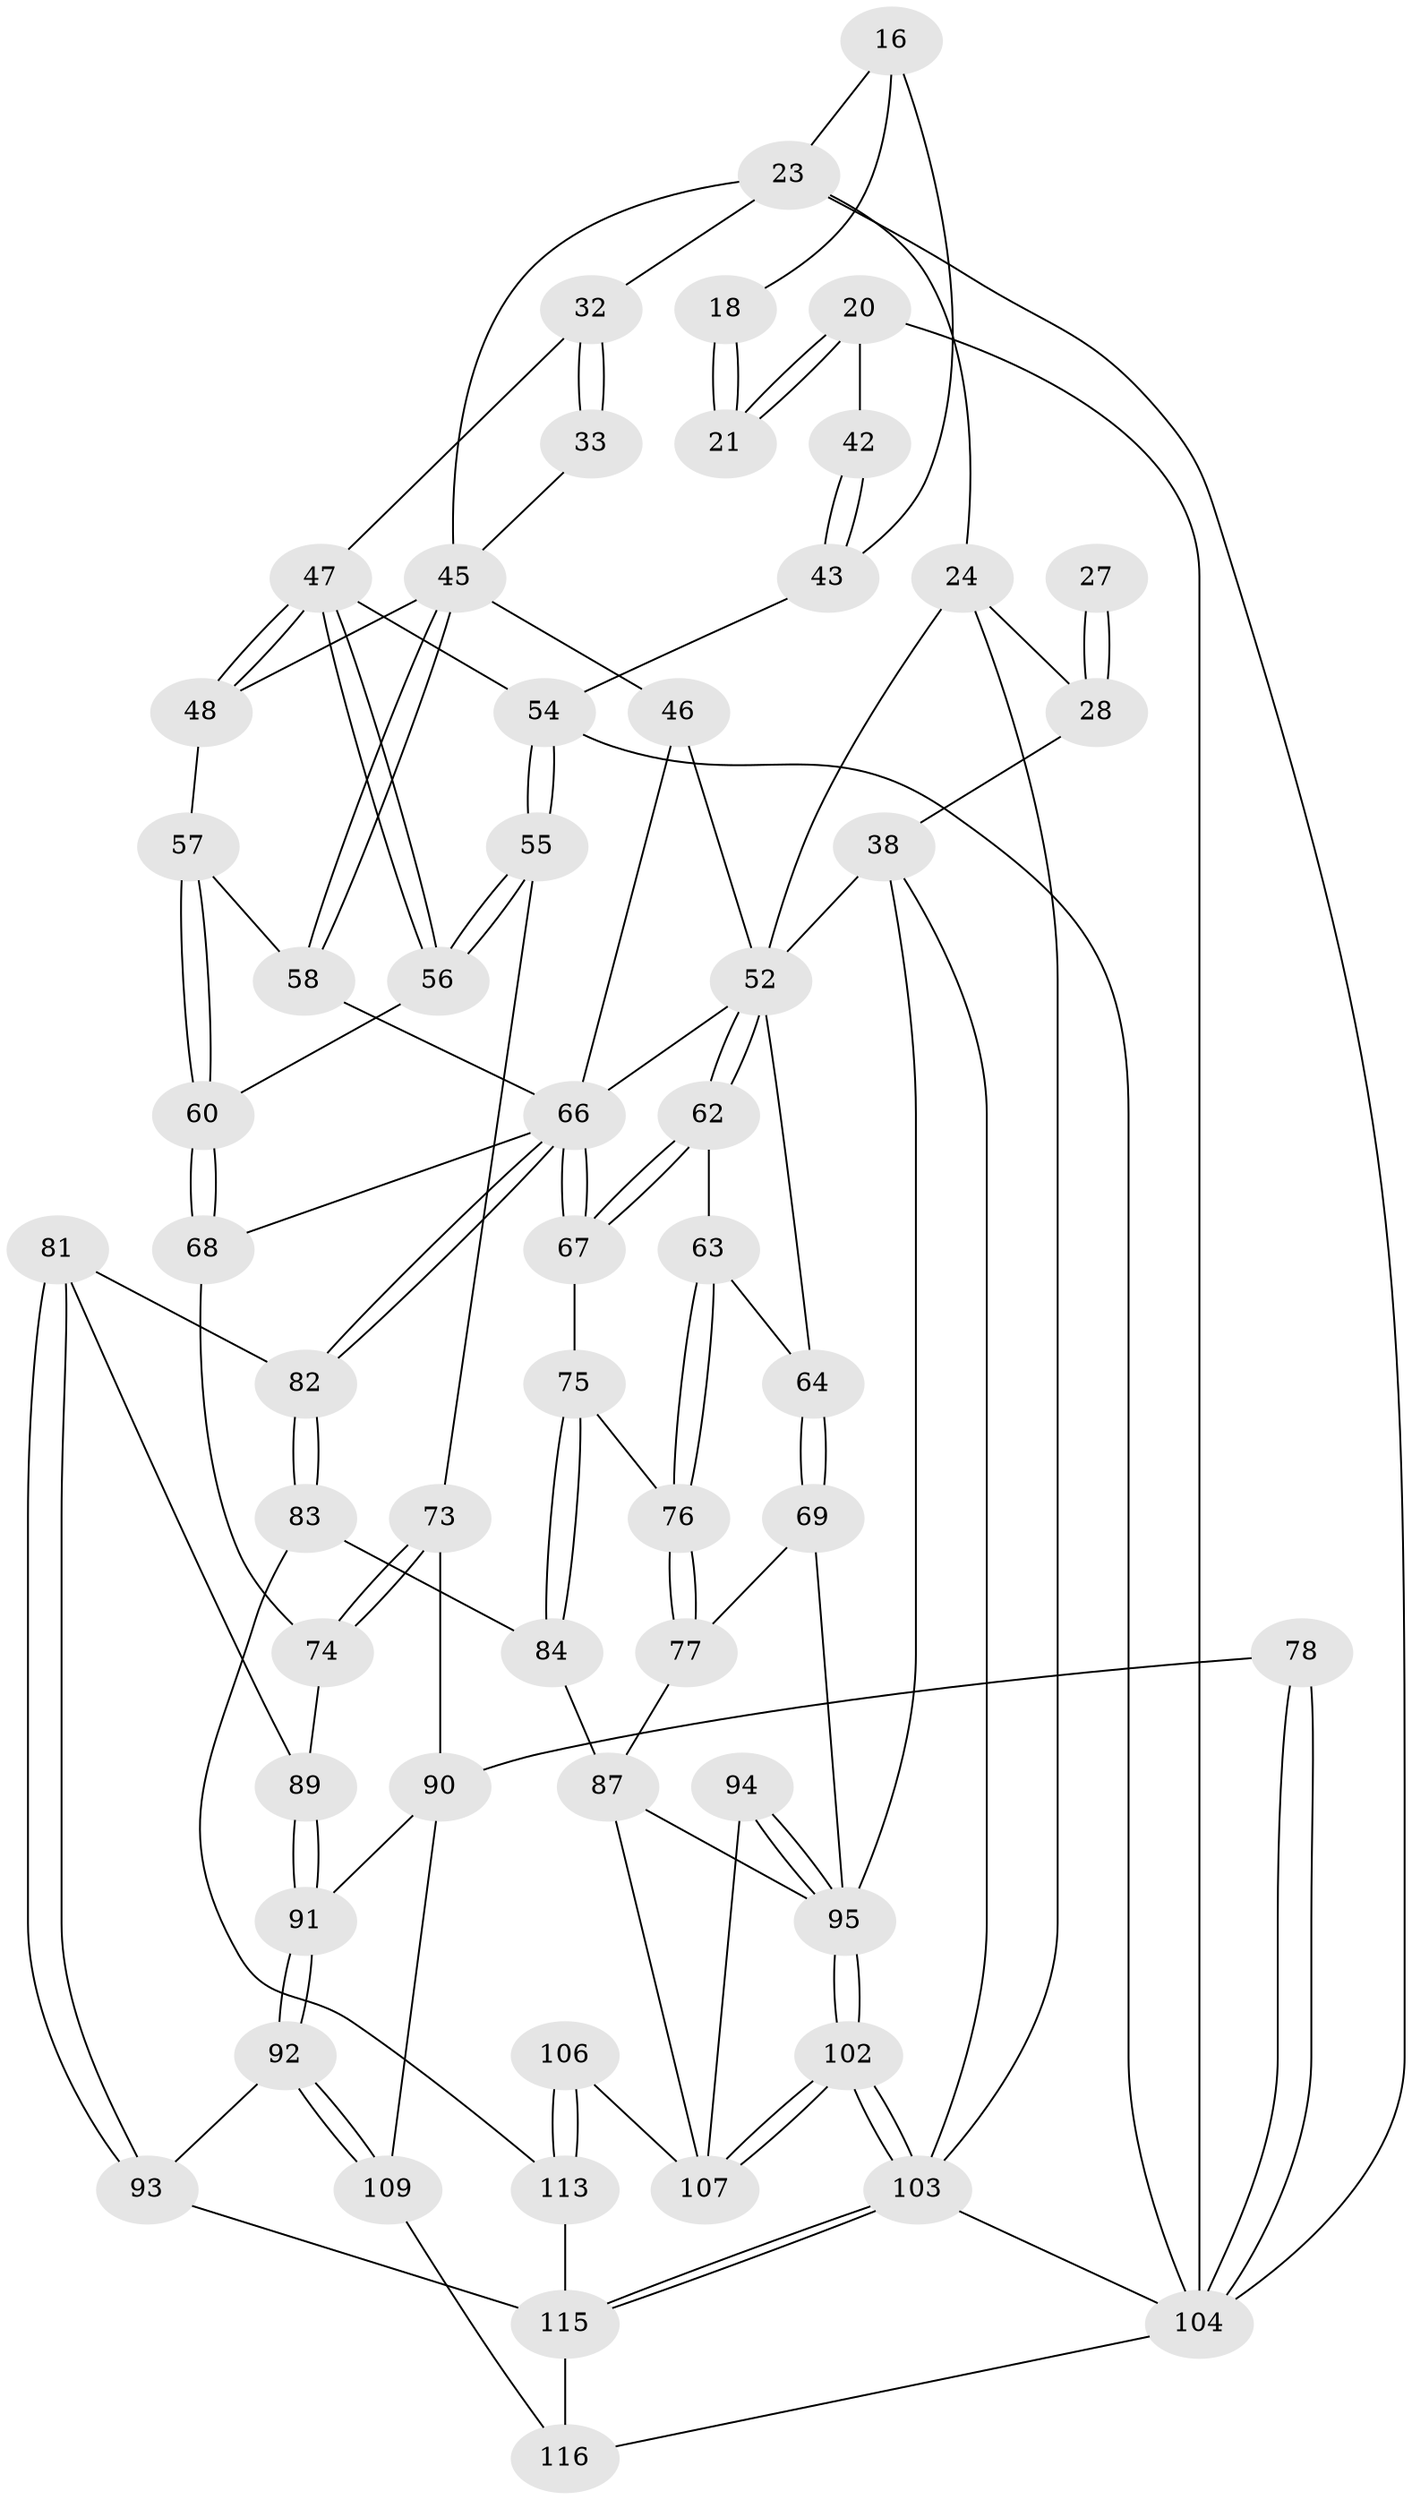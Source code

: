// original degree distribution, {3: 0.034482758620689655, 5: 0.5689655172413793, 6: 0.20689655172413793, 4: 0.1896551724137931}
// Generated by graph-tools (version 1.1) at 2025/01/03/09/25 05:01:59]
// undirected, 58 vertices, 128 edges
graph export_dot {
graph [start="1"]
  node [color=gray90,style=filled];
  16 [pos="+0.8174073231721773+0.13943452050602714"];
  18 [pos="+0.9159866158907958+0",super="+17"];
  20 [pos="+1+0.2571745957748203"];
  21 [pos="+0.9803701534696503+0.1683908783473373"];
  23 [pos="+0.4632761162058184+0.10130647755860064",super="+22+15"];
  24 [pos="+0.37456538225954755+0.11266706284262404",super="+8"];
  27 [pos="+0.16867967351848076+0.08858430084950211"];
  28 [pos="+0.23387595585738583+0.18139092674301377",super="+9+10"];
  32 [pos="+0.6594167519304307+0.24648444970491867",super="+25+26"];
  33 [pos="+0.594539048166572+0.2409744765707753"];
  38 [pos="+0+0.29631493246762963",super="+4+31"];
  42 [pos="+0.9923310566046004+0.3009507490829245"];
  43 [pos="+0.9042489856143069+0.37504501254745093",super="+35+34"];
  45 [pos="+0.4778175394717653+0.31044090971227145",super="+44"];
  46 [pos="+0.4111639566825235+0.2995327568852328",super="+41"];
  47 [pos="+0.651937033296874+0.4063164211099006",super="+37"];
  48 [pos="+0.5422824709812756+0.3593475410610074"];
  52 [pos="+0.254867852911849+0.4065552160845699",super="+49+30+50"];
  54 [pos="+0.8320716940302619+0.47619078804663234",super="+36+53"];
  55 [pos="+0.7938391568750996+0.520929065840351"];
  56 [pos="+0.6613279057358822+0.458980730237104"];
  57 [pos="+0.5361086133050911+0.4221295105465211"];
  58 [pos="+0.48229267735726256+0.4556203858599479"];
  60 [pos="+0.6336959496589121+0.47125318068755473"];
  62 [pos="+0.2539046622866875+0.5219081334830609"];
  63 [pos="+0.17197881326148562+0.5325826698957031"];
  64 [pos="+0.12304859988481046+0.5163555972939048"];
  66 [pos="+0.41822949206972365+0.5836916013234669",super="+65"];
  67 [pos="+0.3285894407721909+0.578788335726211"];
  68 [pos="+0.5548878700673958+0.5470679314605914"];
  69 [pos="+0.07118103732979908+0.6447401452400825"];
  73 [pos="+0.7314433282288915+0.6533276674093702",super="+72"];
  74 [pos="+0.6306997101052728+0.6223823756360324"];
  75 [pos="+0.21933829213290923+0.6529581754624624"];
  76 [pos="+0.21916488506697554+0.6529553238295633"];
  77 [pos="+0.1588867405190683+0.6779739585264204"];
  78 [pos="+1+0.8558383932046679"];
  81 [pos="+0.48953353531906757+0.7141257453830416"];
  82 [pos="+0.4313079190627972+0.66541529554458"];
  83 [pos="+0.33114191096068957+0.7693063137018411"];
  84 [pos="+0.3001703746276855+0.7676542474839523"];
  87 [pos="+0.14886592162703102+0.7714028159813612",super="+86+85"];
  89 [pos="+0.5620989964051087+0.7171457412409201",super="+80"];
  90 [pos="+0.8045663293237176+0.7349963438190231",super="+79"];
  91 [pos="+0.6580871192776651+0.7741072379319186"];
  92 [pos="+0.5746359326208759+0.8447090415471987"];
  93 [pos="+0.5156456500562867+0.8224818212003187"];
  94 [pos="+0.04242925725021027+0.8437159445138545"];
  95 [pos="+0+0.9997271736952498",super="+71+88"];
  102 [pos="+0+1"];
  103 [pos="+0+1",super="+2"];
  104 [pos="+1+1",super="+14+61"];
  106 [pos="+0.2065893407339162+0.9097547854525347",super="+105"];
  107 [pos="+0.13551114222587737+0.9078335122663569",super="+98"];
  109 [pos="+0.6286877118273428+0.9334862223204087",super="+108"];
  113 [pos="+0.2648806847497335+1",super="+100+101"];
  115 [pos="+0.24553060209855113+1",super="+114+112"];
  116 [pos="+0.6884798712864477+1",super="+110+111"];
  16 -- 18;
  16 -- 43;
  16 -- 23;
  18 -- 21 [weight=2];
  18 -- 21;
  20 -- 21;
  20 -- 21;
  20 -- 42;
  20 -- 104;
  23 -- 24 [weight=2];
  23 -- 32 [weight=2];
  23 -- 104;
  23 -- 45;
  24 -- 28;
  24 -- 103;
  24 -- 52;
  27 -- 28 [weight=3];
  27 -- 28;
  28 -- 38 [weight=2];
  32 -- 33 [weight=2];
  32 -- 33;
  32 -- 47;
  33 -- 45;
  38 -- 103;
  38 -- 95;
  38 -- 52 [weight=2];
  42 -- 43 [weight=2];
  42 -- 43;
  43 -- 54 [weight=2];
  45 -- 46 [weight=2];
  45 -- 58;
  45 -- 58;
  45 -- 48;
  46 -- 66;
  46 -- 52;
  47 -- 48;
  47 -- 48;
  47 -- 56;
  47 -- 56;
  47 -- 54;
  48 -- 57;
  52 -- 62;
  52 -- 62;
  52 -- 66;
  52 -- 64;
  54 -- 55;
  54 -- 55;
  54 -- 104;
  55 -- 56;
  55 -- 56;
  55 -- 73;
  56 -- 60;
  57 -- 58;
  57 -- 60;
  57 -- 60;
  58 -- 66;
  60 -- 68;
  60 -- 68;
  62 -- 63;
  62 -- 67;
  62 -- 67;
  63 -- 64;
  63 -- 76;
  63 -- 76;
  64 -- 69;
  64 -- 69;
  66 -- 67;
  66 -- 67;
  66 -- 82;
  66 -- 82;
  66 -- 68;
  67 -- 75;
  68 -- 74;
  69 -- 77;
  69 -- 95;
  73 -- 74;
  73 -- 74;
  73 -- 90;
  74 -- 89;
  75 -- 76;
  75 -- 84;
  75 -- 84;
  76 -- 77;
  76 -- 77;
  77 -- 87;
  78 -- 104 [weight=2];
  78 -- 104;
  78 -- 90;
  81 -- 82;
  81 -- 93;
  81 -- 93;
  81 -- 89;
  82 -- 83;
  82 -- 83;
  83 -- 84;
  83 -- 113;
  84 -- 87;
  87 -- 95;
  87 -- 107 [weight=2];
  89 -- 91;
  89 -- 91;
  90 -- 91;
  90 -- 109;
  91 -- 92;
  91 -- 92;
  92 -- 93;
  92 -- 109;
  92 -- 109;
  93 -- 115;
  94 -- 95 [weight=2];
  94 -- 95;
  94 -- 107;
  95 -- 102;
  95 -- 102;
  102 -- 103;
  102 -- 103;
  102 -- 107;
  102 -- 107;
  103 -- 115;
  103 -- 115;
  103 -- 104 [weight=2];
  104 -- 116;
  106 -- 107 [weight=2];
  106 -- 113 [weight=2];
  106 -- 113;
  109 -- 116 [weight=2];
  113 -- 115 [weight=2];
  115 -- 116 [weight=2];
}
